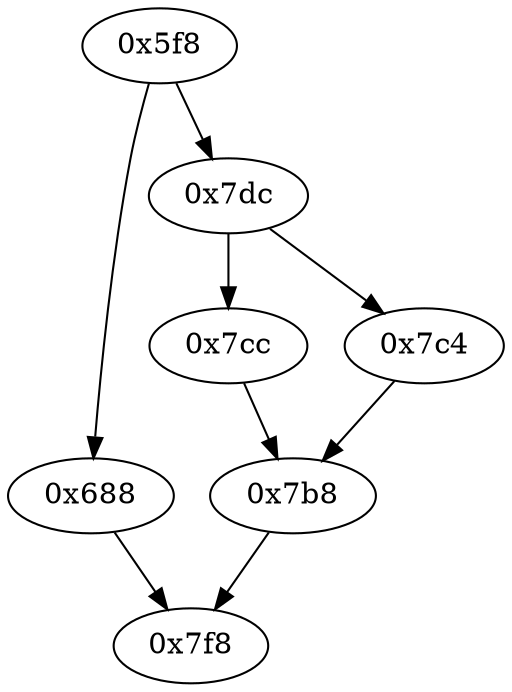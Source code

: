 strict digraph "" {
	graph ["edge"="{}",
		file="/Users/mark/Documents/deobfus-2019-ccs/ALL-CFG/basic-algorithms/comparestrings/1528_recovered.dot",
		"graph"="{u'file': u'/Users/mark/Documents/deobfus-2019-ccs/ALL-CFG/basic-algorithms/comparestrings/1528_recovered.dot'}",
		"node"="{u'opcode': u''}"
	];
	"0x688"	 [opcode="[u'ldr', u'ldr', u'rsb', u'mvn', u'mul', u'mvn', u'mov', u'eor', u'and', u'ldr', u'mov', u'ldr', u'cmp', u'mov', u'cmp', u'mov', \
u'mov', u'cmp', u'mov', u'mov', u'teq', u'mov', u'b']"];
	"0x7f8"	 [opcode="[u'mov', u'sub', u'pop']"];
	"0x688" -> "0x7f8";
	"0x7cc"	 [opcode="[u'ldr']"];
	"0x7b8"	 [opcode="[u'mov', u'mov', u'b']"];
	"0x7cc" -> "0x7b8";
	"0x7b8" -> "0x7f8";
	"0x7c4"	 [opcode="[u'ldr', u'b']"];
	"0x7c4" -> "0x7b8";
	"0x7dc"	 [opcode="[u'ldm', u'bl', u'ldr', u'ldr', u'cmp', u'mov', u'b']"];
	"0x7dc" -> "0x7cc";
	"0x7dc" -> "0x7c4";
	"0x5f8"	 [opcode="[u'push', u'add', u'sub', u'mov', u'ldr', u'cmp', u'ldr', u'ldr', u'mov', u'add', u'str', u'ldr', u'ldr', u'ldr', u'ldr', u'ldr', \
u'str', u'ldr', u'add', u'str', u'b']"];
	"0x5f8" -> "0x688";
	"0x5f8" -> "0x7dc";
}
